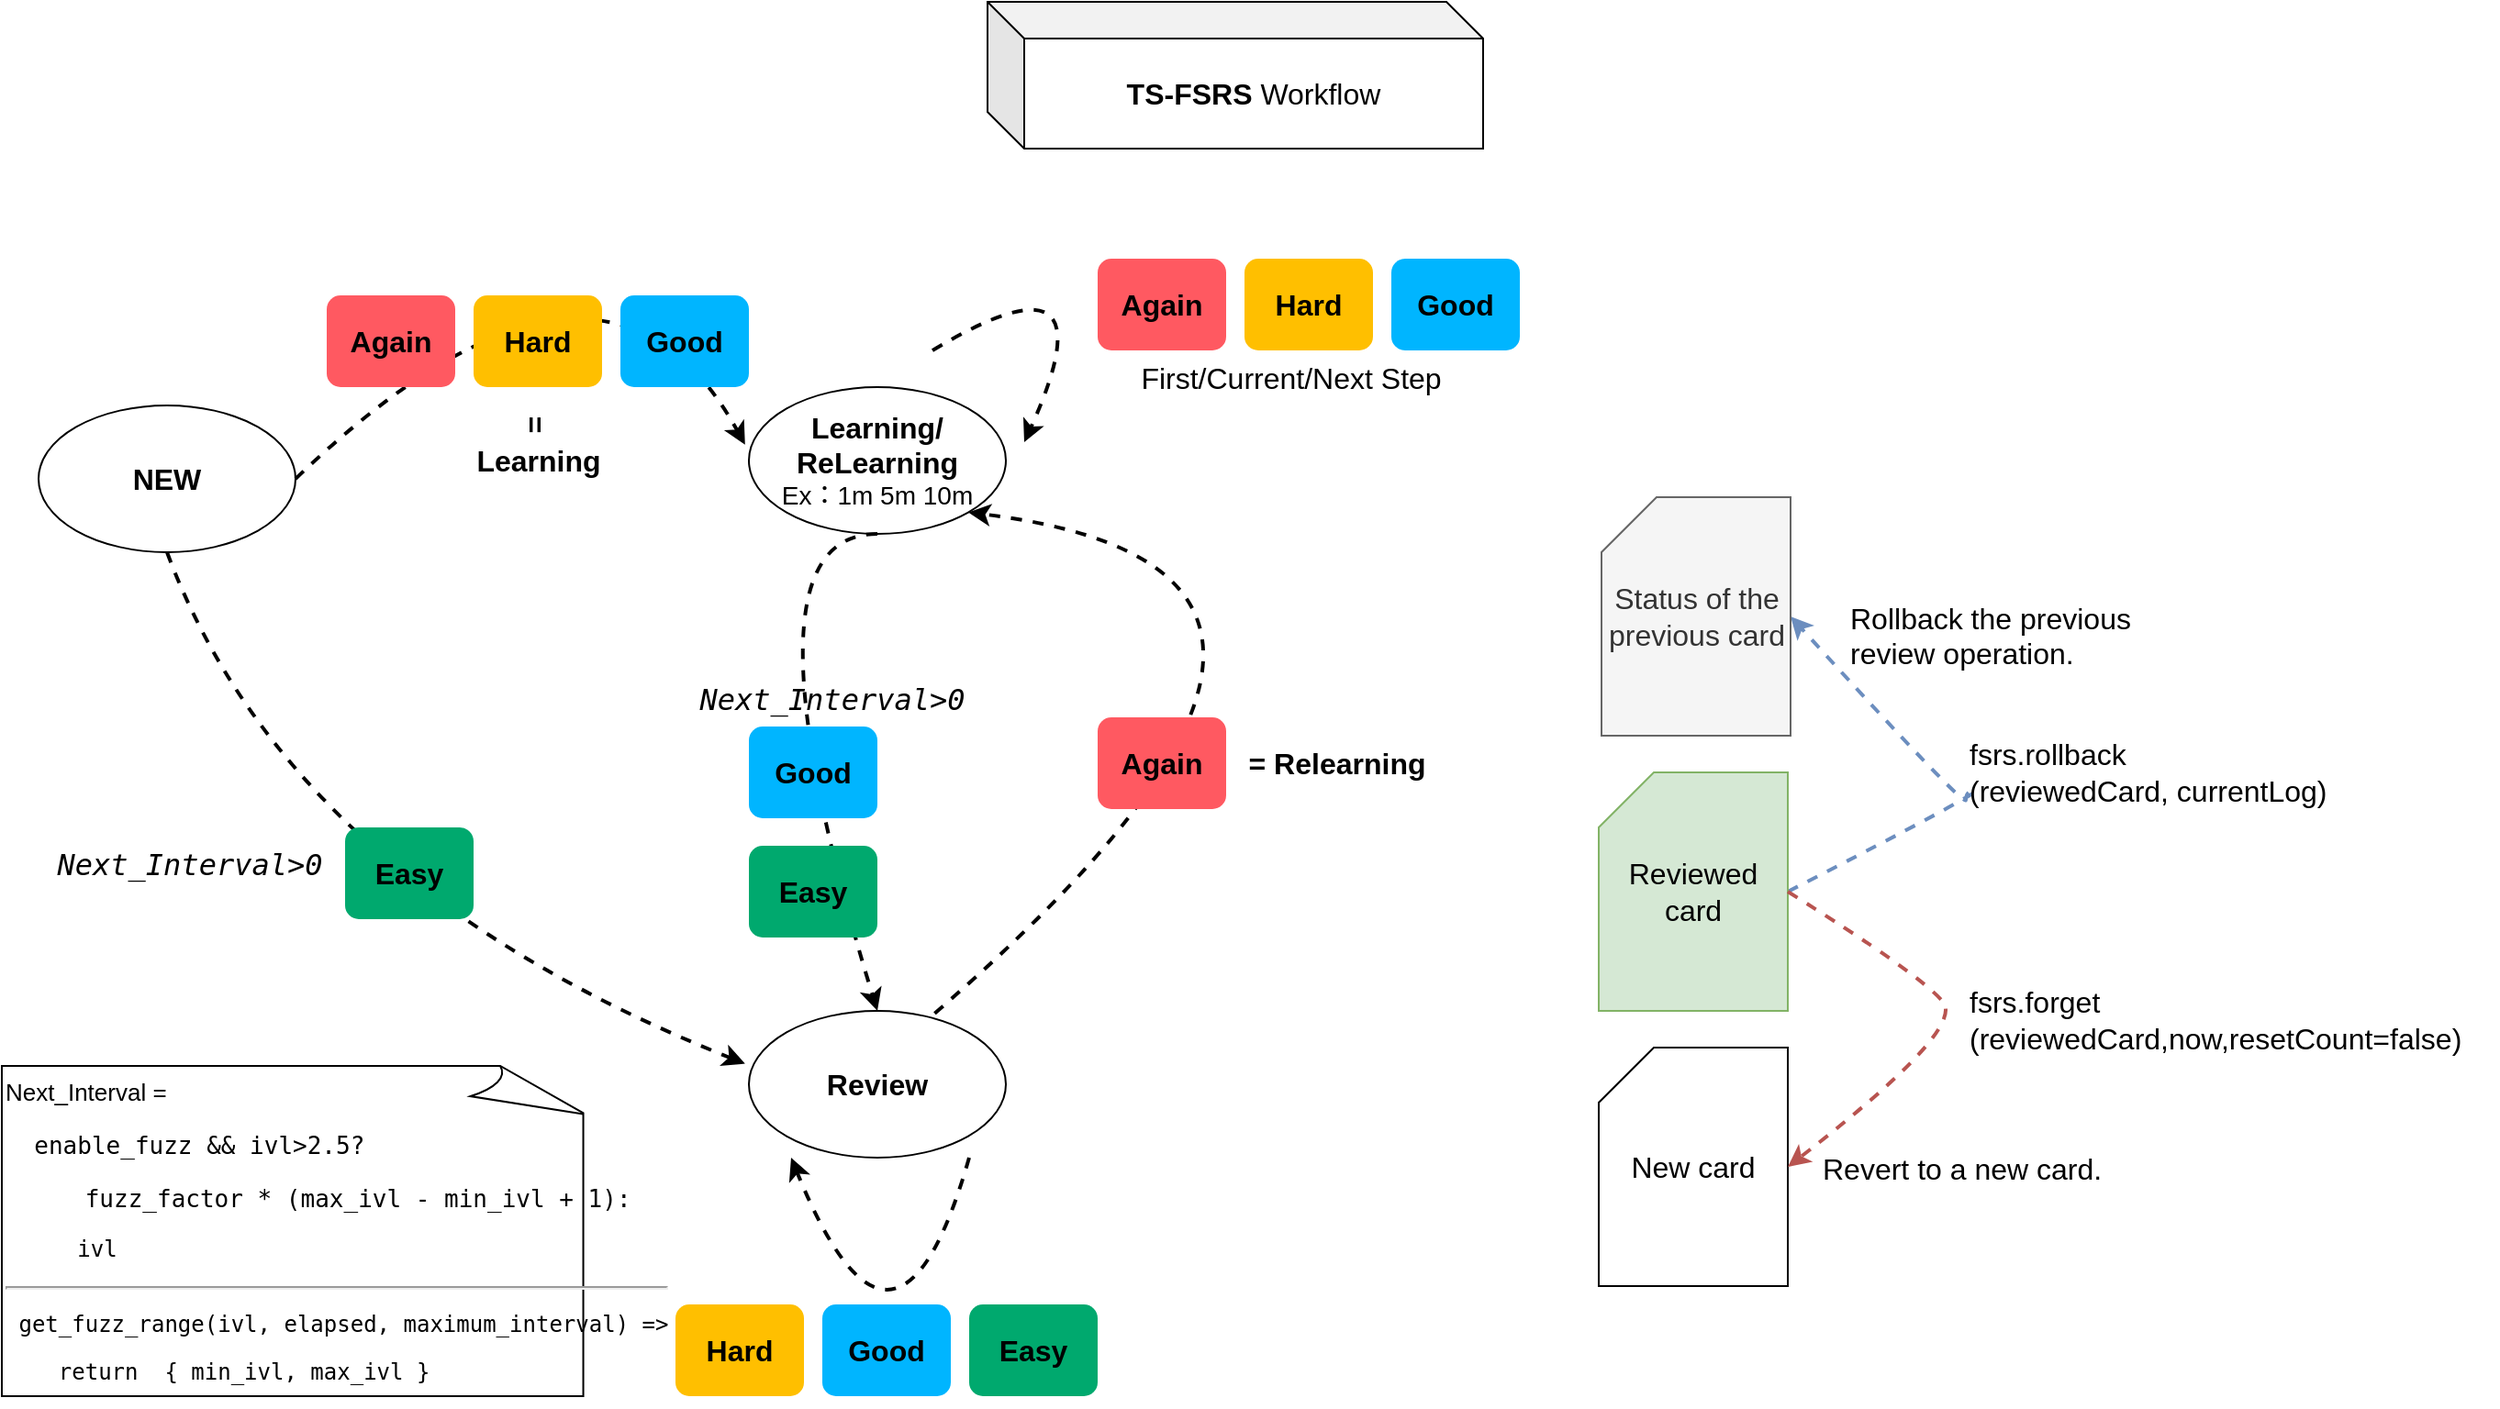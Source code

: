 <mxfile version="24.6.5" type="device">
  <diagram id="aEf3h9zvOVPK_aX-VWGx" name="TS-FSRS WorkFlow">
    <mxGraphModel dx="1434" dy="738" grid="1" gridSize="10" guides="1" tooltips="1" connect="1" arrows="1" fold="1" page="1" pageScale="1" pageWidth="827" pageHeight="1169" math="0" shadow="0">
      <root>
        <mxCell id="0" />
        <mxCell id="1" parent="0" />
        <mxCell id="hIY5gGmRd6_EkSXHLzxa-1" value="&lt;font style=&quot;font-size: 16px;&quot;&gt;&lt;b&gt;TS-FSRS&lt;/b&gt; Workflow&lt;/font&gt;" style="shape=cube;whiteSpace=wrap;html=1;boundedLbl=1;backgroundOutline=1;darkOpacity=0.05;darkOpacity2=0.1;" parent="1" vertex="1">
          <mxGeometry x="537" y="430" width="270" height="80" as="geometry" />
        </mxCell>
        <mxCell id="hIY5gGmRd6_EkSXHLzxa-2" value="&lt;font style=&quot;font-size: 16px;&quot;&gt;&lt;b&gt;NEW&lt;/b&gt;&lt;/font&gt;" style="ellipse;whiteSpace=wrap;html=1;" parent="1" vertex="1">
          <mxGeometry x="20" y="650" width="140" height="80" as="geometry" />
        </mxCell>
        <mxCell id="hIY5gGmRd6_EkSXHLzxa-3" value="&lt;b style=&quot;font-size: 16px;&quot;&gt;Learning/&lt;/b&gt;&lt;br&gt;&lt;b style=&quot;font-size: 16px;&quot;&gt;ReLearning&lt;/b&gt;&lt;br&gt;&lt;font style=&quot;font-size: 14px;&quot;&gt;Ex：1m 5m 10m&lt;/font&gt;" style="ellipse;whiteSpace=wrap;html=1;" parent="1" vertex="1">
          <mxGeometry x="407" y="640" width="140" height="80" as="geometry" />
        </mxCell>
        <mxCell id="hIY5gGmRd6_EkSXHLzxa-4" value="&lt;span style=&quot;font-size: 16px;&quot;&gt;&lt;b&gt;Review&lt;/b&gt;&lt;/span&gt;" style="ellipse;whiteSpace=wrap;html=1;" parent="1" vertex="1">
          <mxGeometry x="407" y="980" width="140" height="80" as="geometry" />
        </mxCell>
        <mxCell id="hIY5gGmRd6_EkSXHLzxa-6" value="&lt;font style=&quot;font-size: 16px;&quot;&gt;&lt;b&gt;Again&lt;/b&gt;&lt;/font&gt;" style="rounded=1;whiteSpace=wrap;html=1;fillColor=#ff5961;strokeColor=none;" parent="1" vertex="1">
          <mxGeometry x="597" y="570" width="70" height="50" as="geometry" />
        </mxCell>
        <mxCell id="hIY5gGmRd6_EkSXHLzxa-7" value="&lt;span style=&quot;font-size: 16px;&quot;&gt;&lt;b&gt;Hard&lt;/b&gt;&lt;/span&gt;" style="rounded=1;whiteSpace=wrap;html=1;fillColor=#ffbf00;strokeColor=none;" parent="1" vertex="1">
          <mxGeometry x="677" y="570" width="70" height="50" as="geometry" />
        </mxCell>
        <mxCell id="hIY5gGmRd6_EkSXHLzxa-8" value="&lt;font style=&quot;font-size: 16px;&quot;&gt;&lt;b&gt;Good&lt;/b&gt;&lt;/font&gt;" style="rounded=1;whiteSpace=wrap;html=1;fillColor=#00b5ff;strokeColor=none;" parent="1" vertex="1">
          <mxGeometry x="757" y="570" width="70" height="50" as="geometry" />
        </mxCell>
        <mxCell id="hIY5gGmRd6_EkSXHLzxa-14" value="" style="curved=1;endArrow=classic;html=1;rounded=0;dashed=1;entryX=-0.015;entryY=0.392;entryDx=0;entryDy=0;exitX=1;exitY=0.5;exitDx=0;exitDy=0;entryPerimeter=0;strokeWidth=2;" parent="1" source="hIY5gGmRd6_EkSXHLzxa-2" target="hIY5gGmRd6_EkSXHLzxa-3" edge="1">
          <mxGeometry width="50" height="50" relative="1" as="geometry">
            <mxPoint x="267" y="680" as="sourcePoint" />
            <mxPoint x="407" y="680" as="targetPoint" />
            <Array as="points">
              <mxPoint x="327" y="530" />
            </Array>
          </mxGeometry>
        </mxCell>
        <mxCell id="hIY5gGmRd6_EkSXHLzxa-15" value="" style="curved=1;endArrow=classic;html=1;rounded=0;dashed=1;strokeWidth=2;" parent="1" edge="1">
          <mxGeometry width="50" height="50" relative="1" as="geometry">
            <mxPoint x="507" y="620" as="sourcePoint" />
            <mxPoint x="557" y="670" as="targetPoint" />
            <Array as="points">
              <mxPoint x="607" y="560" />
            </Array>
          </mxGeometry>
        </mxCell>
        <mxCell id="hIY5gGmRd6_EkSXHLzxa-16" value="&lt;font style=&quot;font-size: 16px;&quot;&gt;First/Current/Next Step&lt;/font&gt;" style="text;html=1;align=center;verticalAlign=middle;resizable=0;points=[];autosize=1;strokeColor=none;fillColor=none;" parent="1" vertex="1">
          <mxGeometry x="607" y="620" width="190" height="30" as="geometry" />
        </mxCell>
        <mxCell id="hIY5gGmRd6_EkSXHLzxa-22" value="" style="curved=1;endArrow=classic;html=1;rounded=0;dashed=1;strokeWidth=2;exitX=0.5;exitY=1;exitDx=0;exitDy=0;entryX=0.5;entryY=0;entryDx=0;entryDy=0;" parent="1" source="hIY5gGmRd6_EkSXHLzxa-3" target="hIY5gGmRd6_EkSXHLzxa-4" edge="1">
          <mxGeometry width="50" height="50" relative="1" as="geometry">
            <mxPoint x="487" y="770" as="sourcePoint" />
            <mxPoint x="537" y="820" as="targetPoint" />
            <Array as="points">
              <mxPoint x="397" y="720" />
            </Array>
          </mxGeometry>
        </mxCell>
        <mxCell id="hIY5gGmRd6_EkSXHLzxa-9" value="&lt;font style=&quot;font-size: 16px;&quot;&gt;&lt;b&gt;Easy&lt;/b&gt;&lt;/font&gt;" style="rounded=1;whiteSpace=wrap;html=1;fillColor=#00a96e;strokeColor=none;" parent="1" vertex="1">
          <mxGeometry x="407" y="890" width="70" height="50" as="geometry" />
        </mxCell>
        <mxCell id="hIY5gGmRd6_EkSXHLzxa-19" value="&lt;font style=&quot;font-size: 16px;&quot;&gt;&lt;b&gt;Good&lt;/b&gt;&lt;/font&gt;" style="rounded=1;whiteSpace=wrap;html=1;fillColor=#00b5ff;strokeColor=none;" parent="1" vertex="1">
          <mxGeometry x="407" y="825" width="70" height="50" as="geometry" />
        </mxCell>
        <mxCell id="hIY5gGmRd6_EkSXHLzxa-25" value="" style="curved=1;endArrow=classic;html=1;rounded=0;dashed=1;strokeWidth=2;entryX=1;entryY=1;entryDx=0;entryDy=0;exitX=0.723;exitY=0.017;exitDx=0;exitDy=0;exitPerimeter=0;" parent="1" source="hIY5gGmRd6_EkSXHLzxa-4" target="hIY5gGmRd6_EkSXHLzxa-3" edge="1">
          <mxGeometry width="50" height="50" relative="1" as="geometry">
            <mxPoint x="547" y="960" as="sourcePoint" />
            <mxPoint x="487" y="990" as="targetPoint" />
            <Array as="points">
              <mxPoint x="787" y="740" />
            </Array>
          </mxGeometry>
        </mxCell>
        <mxCell id="hIY5gGmRd6_EkSXHLzxa-24" value="&lt;font style=&quot;font-size: 16px;&quot;&gt;&lt;b&gt;Again&lt;/b&gt;&lt;/font&gt;" style="rounded=1;whiteSpace=wrap;html=1;fillColor=#ff5961;strokeColor=none;" parent="1" vertex="1">
          <mxGeometry x="597" y="820" width="70" height="50" as="geometry" />
        </mxCell>
        <mxCell id="hIY5gGmRd6_EkSXHLzxa-29" value="&lt;b&gt;&lt;font style=&quot;font-size: 16px;&quot;&gt;= Relearning&lt;/font&gt;&lt;/b&gt;" style="text;html=1;align=center;verticalAlign=middle;resizable=0;points=[];autosize=1;strokeColor=none;fillColor=none;" parent="1" vertex="1">
          <mxGeometry x="667" y="830" width="120" height="30" as="geometry" />
        </mxCell>
        <mxCell id="hIY5gGmRd6_EkSXHLzxa-32" value="" style="curved=1;endArrow=classic;html=1;rounded=0;dashed=1;strokeWidth=2;exitX=0.5;exitY=1;exitDx=0;exitDy=0;entryX=-0.015;entryY=0.36;entryDx=0;entryDy=0;entryPerimeter=0;" parent="1" source="hIY5gGmRd6_EkSXHLzxa-2" target="hIY5gGmRd6_EkSXHLzxa-4" edge="1">
          <mxGeometry width="50" height="50" relative="1" as="geometry">
            <mxPoint x="177" y="840" as="sourcePoint" />
            <mxPoint x="227" y="890" as="targetPoint" />
            <Array as="points">
              <mxPoint x="157" y="910" />
            </Array>
          </mxGeometry>
        </mxCell>
        <mxCell id="hIY5gGmRd6_EkSXHLzxa-30" value="&lt;font style=&quot;font-size: 16px;&quot;&gt;&lt;b&gt;Easy&lt;/b&gt;&lt;/font&gt;" style="rounded=1;whiteSpace=wrap;html=1;fillColor=#00a96e;strokeColor=none;" parent="1" vertex="1">
          <mxGeometry x="187" y="880" width="70" height="50" as="geometry" />
        </mxCell>
        <mxCell id="hIY5gGmRd6_EkSXHLzxa-33" value="&lt;font style=&quot;font-size: 16px;&quot;&gt;&lt;b&gt;Again&lt;/b&gt;&lt;/font&gt;" style="rounded=1;whiteSpace=wrap;html=1;fillColor=#ff5961;strokeColor=none;" parent="1" vertex="1">
          <mxGeometry x="177" y="590" width="70" height="50" as="geometry" />
        </mxCell>
        <mxCell id="hIY5gGmRd6_EkSXHLzxa-34" value="&lt;span style=&quot;font-size: 16px;&quot;&gt;&lt;b&gt;Hard&lt;/b&gt;&lt;/span&gt;" style="rounded=1;whiteSpace=wrap;html=1;fillColor=#ffbf00;strokeColor=none;" parent="1" vertex="1">
          <mxGeometry x="257" y="590" width="70" height="50" as="geometry" />
        </mxCell>
        <mxCell id="hIY5gGmRd6_EkSXHLzxa-35" value="&lt;font style=&quot;font-size: 16px;&quot;&gt;&lt;b&gt;Good&lt;/b&gt;&lt;/font&gt;" style="rounded=1;whiteSpace=wrap;html=1;fillColor=#00b5ff;strokeColor=none;" parent="1" vertex="1">
          <mxGeometry x="337" y="590" width="70" height="50" as="geometry" />
        </mxCell>
        <mxCell id="hIY5gGmRd6_EkSXHLzxa-36" value="&lt;font style=&quot;font-size: 16px;&quot;&gt;&lt;b&gt;Learning&lt;/b&gt;&lt;/font&gt;" style="text;html=1;align=center;verticalAlign=middle;resizable=0;points=[];autosize=1;strokeColor=none;fillColor=none;" parent="1" vertex="1">
          <mxGeometry x="247" y="665" width="90" height="30" as="geometry" />
        </mxCell>
        <mxCell id="hIY5gGmRd6_EkSXHLzxa-37" value="&lt;span style=&quot;font-size: 16px;&quot;&gt;&lt;b&gt;=&lt;/b&gt;&lt;/span&gt;" style="text;html=1;align=center;verticalAlign=middle;resizable=0;points=[];autosize=1;strokeColor=none;fillColor=none;rotation=90;" parent="1" vertex="1">
          <mxGeometry x="276" y="645" width="30" height="30" as="geometry" />
        </mxCell>
        <mxCell id="hIY5gGmRd6_EkSXHLzxa-38" value="" style="curved=1;endArrow=classic;html=1;rounded=0;dashed=1;strokeWidth=2;" parent="1" edge="1">
          <mxGeometry width="50" height="50" relative="1" as="geometry">
            <mxPoint x="527" y="1060" as="sourcePoint" />
            <mxPoint x="430" y="1060" as="targetPoint" />
            <Array as="points">
              <mxPoint x="487" y="1200" />
            </Array>
          </mxGeometry>
        </mxCell>
        <mxCell id="hIY5gGmRd6_EkSXHLzxa-40" value="&lt;span style=&quot;font-size: 16px;&quot;&gt;&lt;b&gt;Hard&lt;/b&gt;&lt;/span&gt;" style="rounded=1;whiteSpace=wrap;html=1;fillColor=#ffbf00;strokeColor=none;" parent="1" vertex="1">
          <mxGeometry x="367" y="1140" width="70" height="50" as="geometry" />
        </mxCell>
        <mxCell id="hIY5gGmRd6_EkSXHLzxa-41" value="&lt;font style=&quot;font-size: 16px;&quot;&gt;&lt;b&gt;Good&lt;/b&gt;&lt;/font&gt;" style="rounded=1;whiteSpace=wrap;html=1;fillColor=#00b5ff;strokeColor=none;" parent="1" vertex="1">
          <mxGeometry x="447" y="1140" width="70" height="50" as="geometry" />
        </mxCell>
        <mxCell id="hIY5gGmRd6_EkSXHLzxa-42" value="&lt;font style=&quot;font-size: 16px;&quot;&gt;&lt;b&gt;Easy&lt;/b&gt;&lt;/font&gt;" style="rounded=1;whiteSpace=wrap;html=1;fillColor=#00a96e;strokeColor=none;" parent="1" vertex="1">
          <mxGeometry x="527" y="1140" width="70" height="50" as="geometry" />
        </mxCell>
        <mxCell id="hIY5gGmRd6_EkSXHLzxa-43" value="&lt;div style=&quot;&quot;&gt;&lt;pre style=&quot;&quot;&gt;&lt;font style=&quot;font-size: 16px;&quot;&gt;&lt;i&gt;Next_Interval&amp;gt;0&lt;/i&gt;&lt;/font&gt;&lt;/pre&gt;&lt;/div&gt;" style="text;html=1;align=center;verticalAlign=middle;resizable=0;points=[];autosize=1;strokeColor=none;fillColor=none;" parent="1" vertex="1">
          <mxGeometry x="367" y="780" width="170" height="60" as="geometry" />
        </mxCell>
        <mxCell id="hIY5gGmRd6_EkSXHLzxa-44" value="&lt;div style=&quot;&quot;&gt;&lt;pre style=&quot;&quot;&gt;&lt;pre style=&quot;font-size: 13px; border-color: var(--border-color);&quot;&gt;&lt;pre style=&quot;font-size: 12px; border-color: var(--border-color);&quot;&gt;&lt;span style=&quot;font-size: 13px; background-color: initial; font-family: Helvetica; white-space: normal;&quot;&gt;Next_Interval =&lt;/span&gt;&lt;br&gt;&lt;/pre&gt;&lt;/pre&gt;&lt;pre style=&quot;font-size: 13px; border-color: var(--border-color);&quot;&gt;  enable_fuzz &amp;amp;&amp;amp; ivl&amp;gt;2.5?&lt;/pre&gt;&lt;pre style=&quot;border-color: var(--border-color);&quot;&gt;      &lt;span style=&quot;font-size: 13px;&quot;&gt;fuzz_factor * (max_ivl - min_ivl + 1):&lt;/span&gt;&lt;/pre&gt;&lt;pre style=&quot;border-color: var(--border-color);&quot;&gt;&lt;span style=&quot;font-size: 13px;&quot;&gt;     &lt;/span&gt;ivl&lt;/pre&gt;&lt;pre style=&quot;border-color: var(--border-color);&quot;&gt;&lt;hr&gt;&lt;/pre&gt;&lt;pre style=&quot;border-color: var(--border-color);&quot;&gt; get_fuzz_range(ivl, elapsed, maximum_interval) =&amp;gt;&lt;br&gt;&lt;/pre&gt;&lt;pre style=&quot;border-color: var(--border-color);&quot;&gt;    return  { min_ivl, max_ivl }&lt;br&gt;&lt;/pre&gt;&lt;/pre&gt;&lt;/div&gt;" style="whiteSpace=wrap;html=1;shape=mxgraph.basic.document;align=left;" parent="1" vertex="1">
          <mxGeometry y="1010" width="320" height="180" as="geometry" />
        </mxCell>
        <mxCell id="hIY5gGmRd6_EkSXHLzxa-45" value="&lt;span style=&quot;orphans: 2; text-align: start; text-indent: 0px; widows: 2; text-decoration-thickness: initial; text-decoration-style: initial; text-decoration-color: initial; float: none; display: inline !important; font-size: 16px;&quot;&gt;Rollback the previous &lt;br&gt;review operation.&lt;br&gt;&lt;br&gt;&lt;/span&gt;" style="text;whiteSpace=wrap;html=1;" parent="1" vertex="1">
          <mxGeometry x="1004.5" y="750" width="170" height="50" as="geometry" />
        </mxCell>
        <mxCell id="hIY5gGmRd6_EkSXHLzxa-50" value="" style="curved=1;endArrow=classic;html=1;rounded=0;dashed=1;strokeWidth=2;exitX=1;exitY=0.5;exitDx=0;exitDy=0;exitPerimeter=0;entryX=1;entryY=0.5;entryDx=0;entryDy=0;entryPerimeter=0;fillColor=#dae8fc;strokeColor=#6c8ebf;" parent="1" source="hIY5gGmRd6_EkSXHLzxa-53" target="hIY5gGmRd6_EkSXHLzxa-52" edge="1">
          <mxGeometry width="50" height="50" relative="1" as="geometry">
            <mxPoint x="1001.5" y="910" as="sourcePoint" />
            <mxPoint x="1004.5" y="770" as="targetPoint" />
            <Array as="points">
              <mxPoint x="1080" y="860" />
              <mxPoint x="1070" y="860" />
              <mxPoint x="1070" y="870" />
            </Array>
          </mxGeometry>
        </mxCell>
        <mxCell id="hIY5gGmRd6_EkSXHLzxa-52" value="&lt;font style=&quot;font-size: 16px;&quot;&gt;Status of the previous card&lt;/font&gt;" style="shape=card;whiteSpace=wrap;html=1;fillColor=#f5f5f5;fontColor=#333333;strokeColor=#666666;" parent="1" vertex="1">
          <mxGeometry x="871.5" y="700" width="103" height="130" as="geometry" />
        </mxCell>
        <mxCell id="hIY5gGmRd6_EkSXHLzxa-53" value="&lt;font style=&quot;font-size: 16px;&quot;&gt;Reviewed card&lt;/font&gt;" style="shape=card;whiteSpace=wrap;html=1;fillColor=#d5e8d4;strokeColor=#82b366;" parent="1" vertex="1">
          <mxGeometry x="870" y="850" width="103" height="130" as="geometry" />
        </mxCell>
        <mxCell id="hIY5gGmRd6_EkSXHLzxa-60" value="&lt;font style=&quot;font-size: 16px;&quot;&gt;fsrs.rollback&lt;br&gt;(reviewedCard, currentLog)&lt;/font&gt;" style="text;html=1;align=left;verticalAlign=middle;resizable=0;points=[];autosize=1;strokeColor=none;fillColor=none;" parent="1" vertex="1">
          <mxGeometry x="1070" y="825" width="220" height="50" as="geometry" />
        </mxCell>
        <mxCell id="hIY5gGmRd6_EkSXHLzxa-61" value="&lt;font style=&quot;font-size: 16px;&quot;&gt;New card&lt;br&gt;&lt;/font&gt;" style="shape=card;whiteSpace=wrap;html=1;" parent="1" vertex="1">
          <mxGeometry x="870" y="1000" width="103" height="130" as="geometry" />
        </mxCell>
        <mxCell id="hIY5gGmRd6_EkSXHLzxa-62" value="" style="curved=1;endArrow=classic;html=1;rounded=0;dashed=1;strokeWidth=2;entryX=1;entryY=0.5;entryDx=0;entryDy=0;entryPerimeter=0;fillColor=#f8cecc;strokeColor=#b85450;exitX=1;exitY=0.5;exitDx=0;exitDy=0;exitPerimeter=0;" parent="1" source="hIY5gGmRd6_EkSXHLzxa-53" target="hIY5gGmRd6_EkSXHLzxa-61" edge="1">
          <mxGeometry width="50" height="50" relative="1" as="geometry">
            <mxPoint x="994.5" y="940" as="sourcePoint" />
            <mxPoint x="984.5" y="775" as="targetPoint" />
            <Array as="points">
              <mxPoint x="1045" y="960" />
              <mxPoint x="1070" y="990" />
            </Array>
          </mxGeometry>
        </mxCell>
        <mxCell id="hIY5gGmRd6_EkSXHLzxa-63" value="&lt;span style=&quot;orphans: 2; text-align: start; text-indent: 0px; widows: 2; text-decoration-thickness: initial; text-decoration-style: initial; text-decoration-color: initial; float: none; display: inline !important;&quot;&gt;&lt;font style=&quot;font-size: 16px;&quot;&gt;Revert to a new card.&lt;/font&gt;&lt;/span&gt;" style="text;whiteSpace=wrap;html=1;" parent="1" vertex="1">
          <mxGeometry x="990" y="1050" width="200" height="50" as="geometry" />
        </mxCell>
        <mxCell id="hIY5gGmRd6_EkSXHLzxa-64" value="&lt;font style=&quot;font-size: 16px;&quot;&gt;fsrs.forget&lt;br&gt;(reviewedCard,now,resetCount=false&lt;span style=&quot;background-color: initial;&quot;&gt;)&lt;/span&gt;&lt;/font&gt;" style="text;html=1;align=left;verticalAlign=middle;resizable=0;points=[];autosize=1;strokeColor=none;fillColor=none;" parent="1" vertex="1">
          <mxGeometry x="1070" y="960" width="290" height="50" as="geometry" />
        </mxCell>
        <mxCell id="hIY5gGmRd6_EkSXHLzxa-65" value="&lt;div style=&quot;&quot;&gt;&lt;pre style=&quot;&quot;&gt;&lt;font style=&quot;font-size: 16px;&quot;&gt;&lt;i&gt;Next_Interval&amp;gt;0&lt;/i&gt;&lt;/font&gt;&lt;/pre&gt;&lt;/div&gt;" style="text;html=1;align=center;verticalAlign=middle;resizable=0;points=[];autosize=1;strokeColor=none;fillColor=none;" parent="1" vertex="1">
          <mxGeometry x="17" y="870" width="170" height="60" as="geometry" />
        </mxCell>
      </root>
    </mxGraphModel>
  </diagram>
</mxfile>

